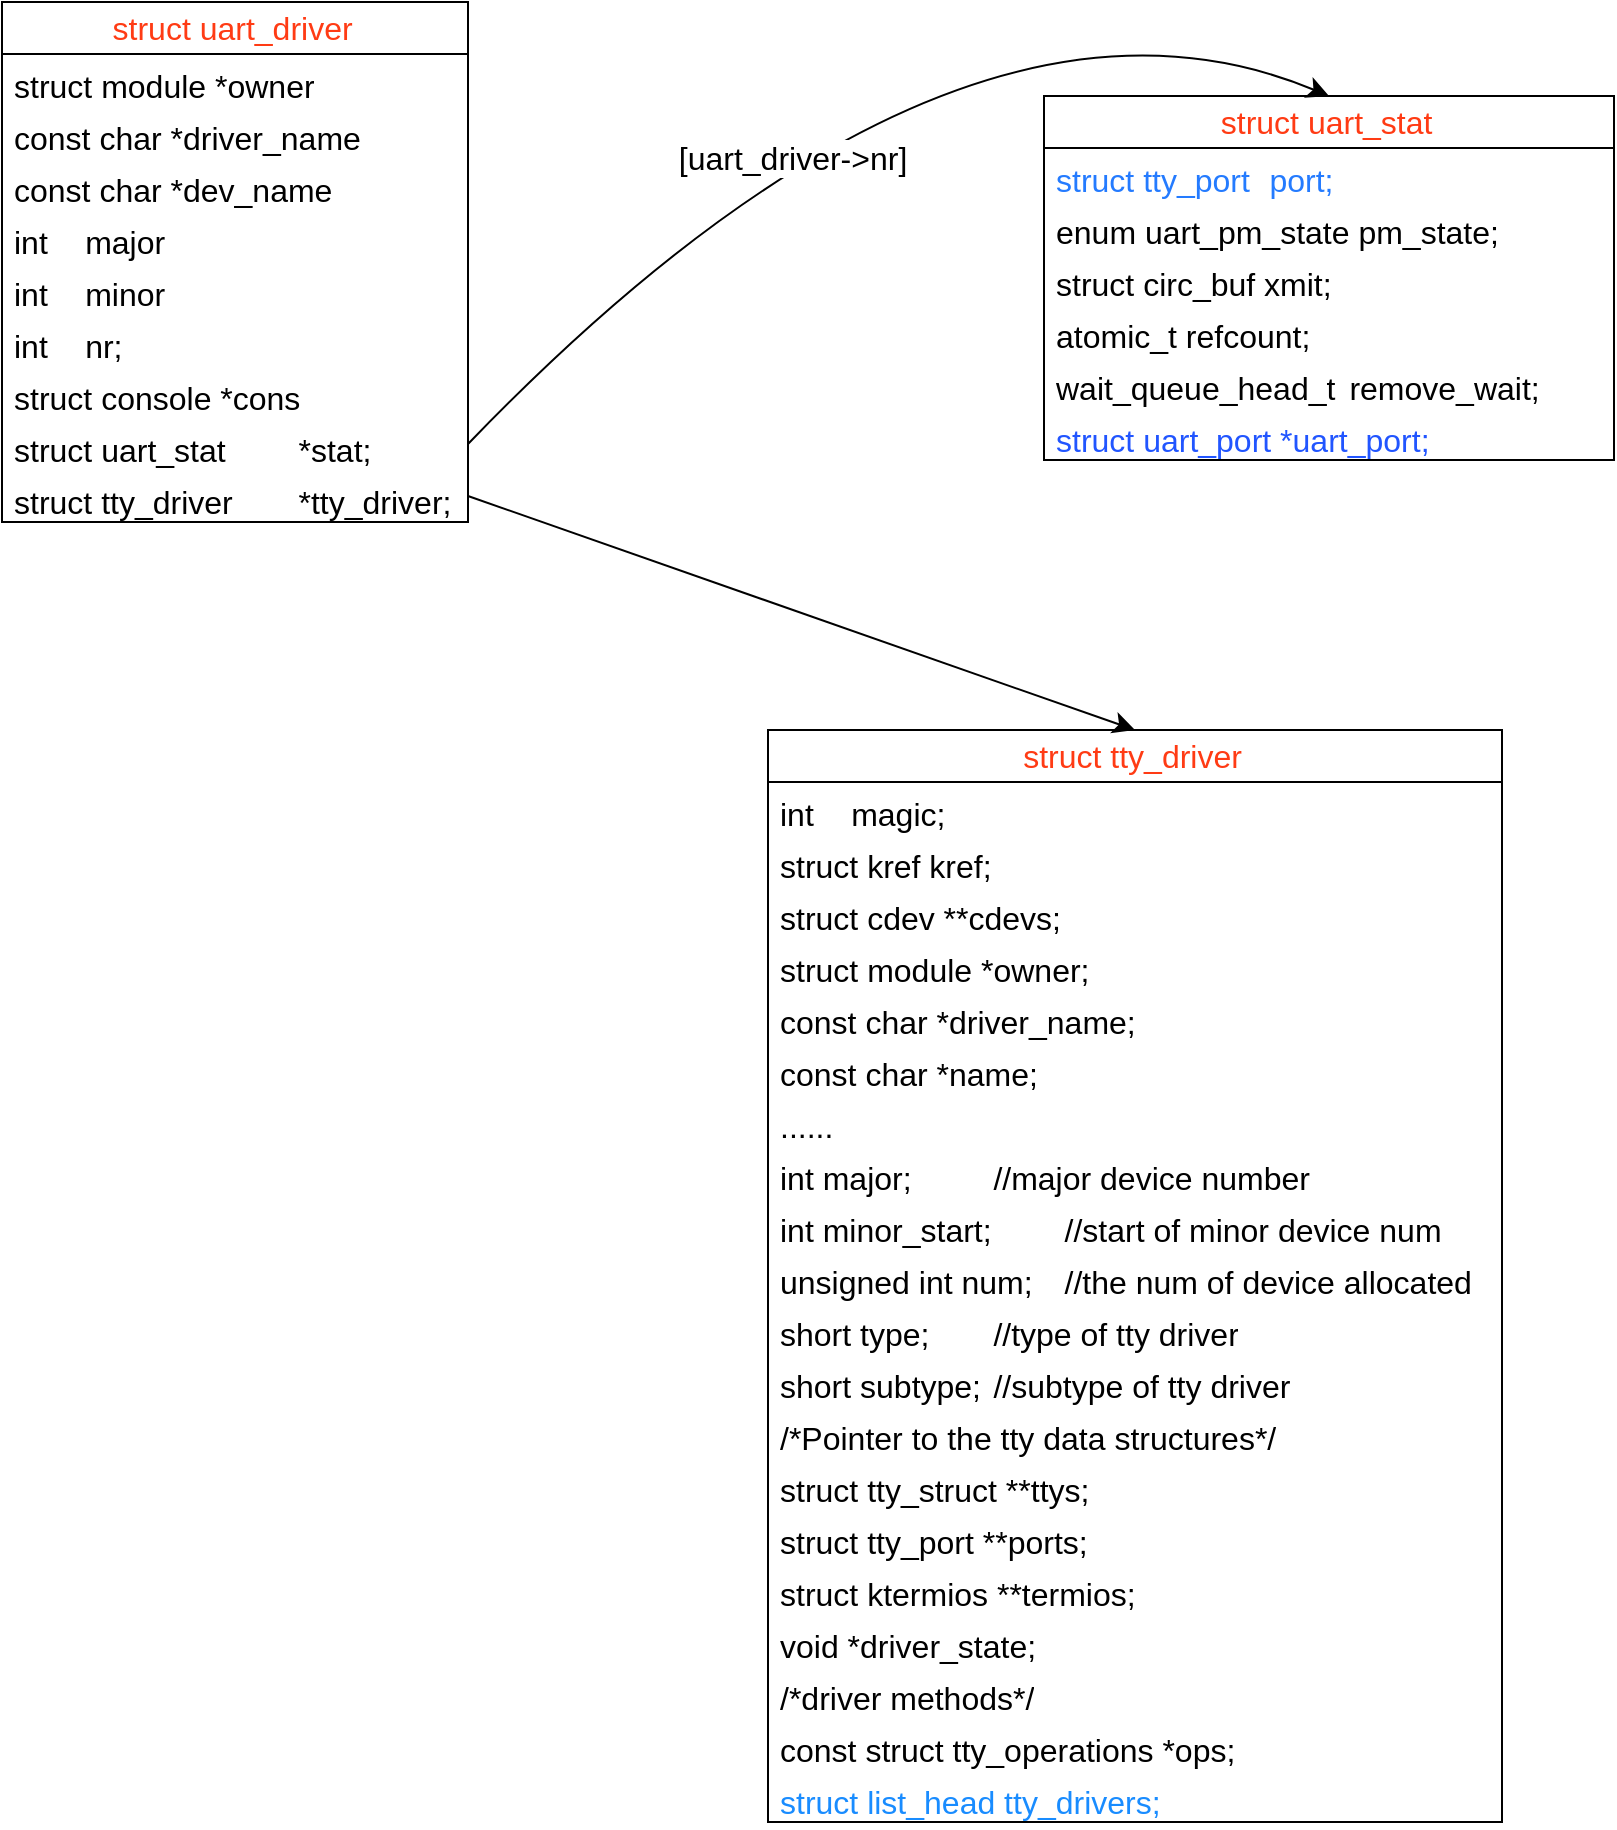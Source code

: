 <mxfile version="22.0.8" type="github">
  <diagram name="第 1 页" id="poyMkVzFCrn7jMh5MYYf">
    <mxGraphModel dx="1450" dy="1015" grid="0" gridSize="10" guides="1" tooltips="1" connect="1" arrows="1" fold="1" page="0" pageScale="1" pageWidth="827" pageHeight="1169" math="0" shadow="0">
      <root>
        <mxCell id="0" />
        <mxCell id="1" parent="0" />
        <mxCell id="u355SEzvm3KZrvOC773--2" value="&lt;font color=&quot;#ff3b14&quot;&gt;struct uart_driver&amp;nbsp;&lt;/font&gt;" style="swimlane;fontStyle=0;childLayout=stackLayout;horizontal=1;startSize=26;fillColor=none;horizontalStack=0;resizeParent=1;resizeParentMax=0;resizeLast=0;collapsible=1;marginBottom=0;html=1;fontSize=16;" vertex="1" parent="1">
          <mxGeometry x="-71" y="-1" width="233" height="260" as="geometry" />
        </mxCell>
        <mxCell id="u355SEzvm3KZrvOC773--5" value="struct module *owner" style="text;strokeColor=none;fillColor=none;align=left;verticalAlign=top;spacingLeft=4;spacingRight=4;overflow=hidden;rotatable=0;points=[[0,0.5],[1,0.5]];portConstraint=eastwest;whiteSpace=wrap;html=1;fontSize=16;" vertex="1" parent="u355SEzvm3KZrvOC773--2">
          <mxGeometry y="26" width="233" height="26" as="geometry" />
        </mxCell>
        <mxCell id="u355SEzvm3KZrvOC773--6" value="const char *driver_name" style="text;strokeColor=none;fillColor=none;align=left;verticalAlign=top;spacingLeft=4;spacingRight=4;overflow=hidden;rotatable=0;points=[[0,0.5],[1,0.5]];portConstraint=eastwest;whiteSpace=wrap;html=1;fontSize=16;" vertex="1" parent="u355SEzvm3KZrvOC773--2">
          <mxGeometry y="52" width="233" height="26" as="geometry" />
        </mxCell>
        <mxCell id="u355SEzvm3KZrvOC773--7" value="const char *dev_name" style="text;strokeColor=none;fillColor=none;align=left;verticalAlign=top;spacingLeft=4;spacingRight=4;overflow=hidden;rotatable=0;points=[[0,0.5],[1,0.5]];portConstraint=eastwest;whiteSpace=wrap;html=1;fontSize=16;" vertex="1" parent="u355SEzvm3KZrvOC773--2">
          <mxGeometry y="78" width="233" height="26" as="geometry" />
        </mxCell>
        <mxCell id="u355SEzvm3KZrvOC773--8" value="int&lt;span style=&quot;white-space: pre;&quot;&gt;&#x9;&lt;/span&gt;major" style="text;strokeColor=none;fillColor=none;align=left;verticalAlign=top;spacingLeft=4;spacingRight=4;overflow=hidden;rotatable=0;points=[[0,0.5],[1,0.5]];portConstraint=eastwest;whiteSpace=wrap;html=1;fontSize=16;" vertex="1" parent="u355SEzvm3KZrvOC773--2">
          <mxGeometry y="104" width="233" height="26" as="geometry" />
        </mxCell>
        <mxCell id="u355SEzvm3KZrvOC773--9" value="int&amp;nbsp;&lt;span style=&quot;white-space: pre;&quot;&gt;&#x9;&lt;/span&gt;minor" style="text;strokeColor=none;fillColor=none;align=left;verticalAlign=top;spacingLeft=4;spacingRight=4;overflow=hidden;rotatable=0;points=[[0,0.5],[1,0.5]];portConstraint=eastwest;whiteSpace=wrap;html=1;fontSize=16;" vertex="1" parent="u355SEzvm3KZrvOC773--2">
          <mxGeometry y="130" width="233" height="26" as="geometry" />
        </mxCell>
        <mxCell id="u355SEzvm3KZrvOC773--46" value="int&lt;span style=&quot;white-space: pre;&quot;&gt;&#x9;&lt;/span&gt;nr;" style="text;strokeColor=none;fillColor=none;align=left;verticalAlign=top;spacingLeft=4;spacingRight=4;overflow=hidden;rotatable=0;points=[[0,0.5],[1,0.5]];portConstraint=eastwest;whiteSpace=wrap;html=1;fontSize=16;" vertex="1" parent="u355SEzvm3KZrvOC773--2">
          <mxGeometry y="156" width="233" height="26" as="geometry" />
        </mxCell>
        <mxCell id="u355SEzvm3KZrvOC773--10" value="struct console *cons" style="text;strokeColor=none;fillColor=none;align=left;verticalAlign=top;spacingLeft=4;spacingRight=4;overflow=hidden;rotatable=0;points=[[0,0.5],[1,0.5]];portConstraint=eastwest;whiteSpace=wrap;html=1;fontSize=16;" vertex="1" parent="u355SEzvm3KZrvOC773--2">
          <mxGeometry y="182" width="233" height="26" as="geometry" />
        </mxCell>
        <mxCell id="u355SEzvm3KZrvOC773--12" value="struct uart_stat&lt;span style=&quot;white-space: pre;&quot;&gt;&#x9;&lt;/span&gt;*stat;" style="text;strokeColor=none;fillColor=none;align=left;verticalAlign=top;spacingLeft=4;spacingRight=4;overflow=hidden;rotatable=0;points=[[0,0.5],[1,0.5]];portConstraint=eastwest;whiteSpace=wrap;html=1;fontSize=16;" vertex="1" parent="u355SEzvm3KZrvOC773--2">
          <mxGeometry y="208" width="233" height="26" as="geometry" />
        </mxCell>
        <mxCell id="u355SEzvm3KZrvOC773--11" value="struct tty_driver&lt;span style=&quot;white-space: pre;&quot;&gt;&#x9;&lt;/span&gt;*tty_driver;" style="text;strokeColor=none;fillColor=none;align=left;verticalAlign=top;spacingLeft=4;spacingRight=4;overflow=hidden;rotatable=0;points=[[0,0.5],[1,0.5]];portConstraint=eastwest;whiteSpace=wrap;html=1;fontSize=16;" vertex="1" parent="u355SEzvm3KZrvOC773--2">
          <mxGeometry y="234" width="233" height="26" as="geometry" />
        </mxCell>
        <mxCell id="u355SEzvm3KZrvOC773--13" value="&lt;font color=&quot;#ff3b14&quot;&gt;struct tty_driver&amp;nbsp;&lt;/font&gt;" style="swimlane;fontStyle=0;childLayout=stackLayout;horizontal=1;startSize=26;fillColor=none;horizontalStack=0;resizeParent=1;resizeParentMax=0;resizeLast=0;collapsible=1;marginBottom=0;html=1;fontSize=16;" vertex="1" parent="1">
          <mxGeometry x="312" y="363" width="367" height="546" as="geometry" />
        </mxCell>
        <mxCell id="u355SEzvm3KZrvOC773--14" value="int&lt;span style=&quot;white-space: pre;&quot;&gt;&#x9;&lt;/span&gt;magic;" style="text;strokeColor=none;fillColor=none;align=left;verticalAlign=top;spacingLeft=4;spacingRight=4;overflow=hidden;rotatable=0;points=[[0,0.5],[1,0.5]];portConstraint=eastwest;whiteSpace=wrap;html=1;fontSize=16;" vertex="1" parent="u355SEzvm3KZrvOC773--13">
          <mxGeometry y="26" width="367" height="26" as="geometry" />
        </mxCell>
        <mxCell id="u355SEzvm3KZrvOC773--15" value="struct kref kref;" style="text;strokeColor=none;fillColor=none;align=left;verticalAlign=top;spacingLeft=4;spacingRight=4;overflow=hidden;rotatable=0;points=[[0,0.5],[1,0.5]];portConstraint=eastwest;whiteSpace=wrap;html=1;fontSize=16;" vertex="1" parent="u355SEzvm3KZrvOC773--13">
          <mxGeometry y="52" width="367" height="26" as="geometry" />
        </mxCell>
        <mxCell id="u355SEzvm3KZrvOC773--16" value="struct cdev **cdevs;" style="text;strokeColor=none;fillColor=none;align=left;verticalAlign=top;spacingLeft=4;spacingRight=4;overflow=hidden;rotatable=0;points=[[0,0.5],[1,0.5]];portConstraint=eastwest;whiteSpace=wrap;html=1;fontSize=16;" vertex="1" parent="u355SEzvm3KZrvOC773--13">
          <mxGeometry y="78" width="367" height="26" as="geometry" />
        </mxCell>
        <mxCell id="u355SEzvm3KZrvOC773--17" value="struct module *owner;" style="text;strokeColor=none;fillColor=none;align=left;verticalAlign=top;spacingLeft=4;spacingRight=4;overflow=hidden;rotatable=0;points=[[0,0.5],[1,0.5]];portConstraint=eastwest;whiteSpace=wrap;html=1;fontSize=16;" vertex="1" parent="u355SEzvm3KZrvOC773--13">
          <mxGeometry y="104" width="367" height="26" as="geometry" />
        </mxCell>
        <mxCell id="u355SEzvm3KZrvOC773--18" value="const char *driver_name;" style="text;strokeColor=none;fillColor=none;align=left;verticalAlign=top;spacingLeft=4;spacingRight=4;overflow=hidden;rotatable=0;points=[[0,0.5],[1,0.5]];portConstraint=eastwest;whiteSpace=wrap;html=1;fontSize=16;" vertex="1" parent="u355SEzvm3KZrvOC773--13">
          <mxGeometry y="130" width="367" height="26" as="geometry" />
        </mxCell>
        <mxCell id="u355SEzvm3KZrvOC773--19" value="const char *name;" style="text;strokeColor=none;fillColor=none;align=left;verticalAlign=top;spacingLeft=4;spacingRight=4;overflow=hidden;rotatable=0;points=[[0,0.5],[1,0.5]];portConstraint=eastwest;whiteSpace=wrap;html=1;fontSize=16;" vertex="1" parent="u355SEzvm3KZrvOC773--13">
          <mxGeometry y="156" width="367" height="26" as="geometry" />
        </mxCell>
        <mxCell id="u355SEzvm3KZrvOC773--20" value="......" style="text;strokeColor=none;fillColor=none;align=left;verticalAlign=top;spacingLeft=4;spacingRight=4;overflow=hidden;rotatable=0;points=[[0,0.5],[1,0.5]];portConstraint=eastwest;whiteSpace=wrap;html=1;fontSize=16;" vertex="1" parent="u355SEzvm3KZrvOC773--13">
          <mxGeometry y="182" width="367" height="26" as="geometry" />
        </mxCell>
        <mxCell id="u355SEzvm3KZrvOC773--21" value="int major;&lt;span style=&quot;white-space: pre;&quot;&gt;&#x9;&lt;/span&gt;&lt;span style=&quot;white-space: pre;&quot;&gt;&#x9;&lt;/span&gt;//major device number" style="text;strokeColor=none;fillColor=none;align=left;verticalAlign=top;spacingLeft=4;spacingRight=4;overflow=hidden;rotatable=0;points=[[0,0.5],[1,0.5]];portConstraint=eastwest;whiteSpace=wrap;html=1;fontSize=16;" vertex="1" parent="u355SEzvm3KZrvOC773--13">
          <mxGeometry y="208" width="367" height="26" as="geometry" />
        </mxCell>
        <mxCell id="u355SEzvm3KZrvOC773--23" value="int minor_start;&lt;span style=&quot;white-space: pre;&quot;&gt;&#x9;&lt;/span&gt;//start of minor device num" style="text;strokeColor=none;fillColor=none;align=left;verticalAlign=top;spacingLeft=4;spacingRight=4;overflow=hidden;rotatable=0;points=[[0,0.5],[1,0.5]];portConstraint=eastwest;whiteSpace=wrap;html=1;fontSize=16;" vertex="1" parent="u355SEzvm3KZrvOC773--13">
          <mxGeometry y="234" width="367" height="26" as="geometry" />
        </mxCell>
        <mxCell id="u355SEzvm3KZrvOC773--24" value="unsigned int num;&lt;span style=&quot;white-space: pre;&quot;&gt;&#x9;&lt;/span&gt;//the num of device allocated" style="text;strokeColor=none;fillColor=none;align=left;verticalAlign=top;spacingLeft=4;spacingRight=4;overflow=hidden;rotatable=0;points=[[0,0.5],[1,0.5]];portConstraint=eastwest;whiteSpace=wrap;html=1;fontSize=16;" vertex="1" parent="u355SEzvm3KZrvOC773--13">
          <mxGeometry y="260" width="367" height="26" as="geometry" />
        </mxCell>
        <mxCell id="u355SEzvm3KZrvOC773--25" value="short type;&lt;span style=&quot;white-space: pre;&quot;&gt;&#x9;&lt;/span&gt;//type of tty driver" style="text;strokeColor=none;fillColor=none;align=left;verticalAlign=top;spacingLeft=4;spacingRight=4;overflow=hidden;rotatable=0;points=[[0,0.5],[1,0.5]];portConstraint=eastwest;whiteSpace=wrap;html=1;fontSize=16;" vertex="1" parent="u355SEzvm3KZrvOC773--13">
          <mxGeometry y="286" width="367" height="26" as="geometry" />
        </mxCell>
        <mxCell id="u355SEzvm3KZrvOC773--26" value="short subtype;&lt;span style=&quot;white-space: pre;&quot;&gt;&#x9;&lt;/span&gt;//subtype of tty driver" style="text;strokeColor=none;fillColor=none;align=left;verticalAlign=top;spacingLeft=4;spacingRight=4;overflow=hidden;rotatable=0;points=[[0,0.5],[1,0.5]];portConstraint=eastwest;whiteSpace=wrap;html=1;fontSize=16;" vertex="1" parent="u355SEzvm3KZrvOC773--13">
          <mxGeometry y="312" width="367" height="26" as="geometry" />
        </mxCell>
        <mxCell id="u355SEzvm3KZrvOC773--27" value="/*Pointer to the tty data structures*/" style="text;strokeColor=none;fillColor=none;align=left;verticalAlign=top;spacingLeft=4;spacingRight=4;overflow=hidden;rotatable=0;points=[[0,0.5],[1,0.5]];portConstraint=eastwest;whiteSpace=wrap;html=1;fontSize=16;" vertex="1" parent="u355SEzvm3KZrvOC773--13">
          <mxGeometry y="338" width="367" height="26" as="geometry" />
        </mxCell>
        <mxCell id="u355SEzvm3KZrvOC773--28" value="struct tty_struct **ttys;" style="text;strokeColor=none;fillColor=none;align=left;verticalAlign=top;spacingLeft=4;spacingRight=4;overflow=hidden;rotatable=0;points=[[0,0.5],[1,0.5]];portConstraint=eastwest;whiteSpace=wrap;html=1;fontSize=16;" vertex="1" parent="u355SEzvm3KZrvOC773--13">
          <mxGeometry y="364" width="367" height="26" as="geometry" />
        </mxCell>
        <mxCell id="u355SEzvm3KZrvOC773--29" value="struct tty_port **ports;" style="text;strokeColor=none;fillColor=none;align=left;verticalAlign=top;spacingLeft=4;spacingRight=4;overflow=hidden;rotatable=0;points=[[0,0.5],[1,0.5]];portConstraint=eastwest;whiteSpace=wrap;html=1;fontSize=16;" vertex="1" parent="u355SEzvm3KZrvOC773--13">
          <mxGeometry y="390" width="367" height="26" as="geometry" />
        </mxCell>
        <mxCell id="u355SEzvm3KZrvOC773--30" value="struct ktermios **termios;" style="text;strokeColor=none;fillColor=none;align=left;verticalAlign=top;spacingLeft=4;spacingRight=4;overflow=hidden;rotatable=0;points=[[0,0.5],[1,0.5]];portConstraint=eastwest;whiteSpace=wrap;html=1;fontSize=16;" vertex="1" parent="u355SEzvm3KZrvOC773--13">
          <mxGeometry y="416" width="367" height="26" as="geometry" />
        </mxCell>
        <mxCell id="u355SEzvm3KZrvOC773--31" value="void *driver_state;" style="text;strokeColor=none;fillColor=none;align=left;verticalAlign=top;spacingLeft=4;spacingRight=4;overflow=hidden;rotatable=0;points=[[0,0.5],[1,0.5]];portConstraint=eastwest;whiteSpace=wrap;html=1;fontSize=16;" vertex="1" parent="u355SEzvm3KZrvOC773--13">
          <mxGeometry y="442" width="367" height="26" as="geometry" />
        </mxCell>
        <mxCell id="u355SEzvm3KZrvOC773--32" value="/*driver methods*/" style="text;strokeColor=none;fillColor=none;align=left;verticalAlign=top;spacingLeft=4;spacingRight=4;overflow=hidden;rotatable=0;points=[[0,0.5],[1,0.5]];portConstraint=eastwest;whiteSpace=wrap;html=1;fontSize=16;" vertex="1" parent="u355SEzvm3KZrvOC773--13">
          <mxGeometry y="468" width="367" height="26" as="geometry" />
        </mxCell>
        <mxCell id="u355SEzvm3KZrvOC773--33" value="const struct tty_operations *ops;" style="text;strokeColor=none;fillColor=none;align=left;verticalAlign=top;spacingLeft=4;spacingRight=4;overflow=hidden;rotatable=0;points=[[0,0.5],[1,0.5]];portConstraint=eastwest;whiteSpace=wrap;html=1;fontSize=16;" vertex="1" parent="u355SEzvm3KZrvOC773--13">
          <mxGeometry y="494" width="367" height="26" as="geometry" />
        </mxCell>
        <mxCell id="u355SEzvm3KZrvOC773--34" value="&lt;font color=&quot;#198cff&quot;&gt;struct list_head tty_drivers;&lt;/font&gt;" style="text;strokeColor=none;fillColor=none;align=left;verticalAlign=top;spacingLeft=4;spacingRight=4;overflow=hidden;rotatable=0;points=[[0,0.5],[1,0.5]];portConstraint=eastwest;whiteSpace=wrap;html=1;fontSize=16;" vertex="1" parent="u355SEzvm3KZrvOC773--13">
          <mxGeometry y="520" width="367" height="26" as="geometry" />
        </mxCell>
        <mxCell id="u355SEzvm3KZrvOC773--22" style="edgeStyle=none;curved=1;rounded=0;orthogonalLoop=1;jettySize=auto;html=1;exitX=1;exitY=0.5;exitDx=0;exitDy=0;entryX=0.5;entryY=0;entryDx=0;entryDy=0;fontSize=12;startSize=8;endSize=8;" edge="1" parent="1" source="u355SEzvm3KZrvOC773--11" target="u355SEzvm3KZrvOC773--13">
          <mxGeometry relative="1" as="geometry">
            <Array as="points">
              <mxPoint x="255" y="279" />
            </Array>
          </mxGeometry>
        </mxCell>
        <mxCell id="u355SEzvm3KZrvOC773--35" value="&lt;font color=&quot;#ff3b14&quot;&gt;struct uart_stat&amp;nbsp;&lt;/font&gt;" style="swimlane;fontStyle=0;childLayout=stackLayout;horizontal=1;startSize=26;fillColor=none;horizontalStack=0;resizeParent=1;resizeParentMax=0;resizeLast=0;collapsible=1;marginBottom=0;html=1;fontSize=16;" vertex="1" parent="1">
          <mxGeometry x="450" y="46" width="285" height="182" as="geometry" />
        </mxCell>
        <mxCell id="u355SEzvm3KZrvOC773--36" value="&lt;font color=&quot;#247bff&quot;&gt;struct tty_port&lt;span style=&quot;white-space: pre;&quot;&gt;&#x9;&lt;/span&gt;port;&lt;/font&gt;" style="text;strokeColor=none;fillColor=none;align=left;verticalAlign=top;spacingLeft=4;spacingRight=4;overflow=hidden;rotatable=0;points=[[0,0.5],[1,0.5]];portConstraint=eastwest;whiteSpace=wrap;html=1;fontSize=16;" vertex="1" parent="u355SEzvm3KZrvOC773--35">
          <mxGeometry y="26" width="285" height="26" as="geometry" />
        </mxCell>
        <mxCell id="u355SEzvm3KZrvOC773--37" value="enum uart_pm_state pm_state;" style="text;strokeColor=none;fillColor=none;align=left;verticalAlign=top;spacingLeft=4;spacingRight=4;overflow=hidden;rotatable=0;points=[[0,0.5],[1,0.5]];portConstraint=eastwest;whiteSpace=wrap;html=1;fontSize=16;" vertex="1" parent="u355SEzvm3KZrvOC773--35">
          <mxGeometry y="52" width="285" height="26" as="geometry" />
        </mxCell>
        <mxCell id="u355SEzvm3KZrvOC773--38" value="struct circ_buf xmit;" style="text;strokeColor=none;fillColor=none;align=left;verticalAlign=top;spacingLeft=4;spacingRight=4;overflow=hidden;rotatable=0;points=[[0,0.5],[1,0.5]];portConstraint=eastwest;whiteSpace=wrap;html=1;fontSize=16;" vertex="1" parent="u355SEzvm3KZrvOC773--35">
          <mxGeometry y="78" width="285" height="26" as="geometry" />
        </mxCell>
        <mxCell id="u355SEzvm3KZrvOC773--40" value="atomic_t refcount;" style="text;strokeColor=none;fillColor=none;align=left;verticalAlign=top;spacingLeft=4;spacingRight=4;overflow=hidden;rotatable=0;points=[[0,0.5],[1,0.5]];portConstraint=eastwest;whiteSpace=wrap;html=1;fontSize=16;" vertex="1" parent="u355SEzvm3KZrvOC773--35">
          <mxGeometry y="104" width="285" height="26" as="geometry" />
        </mxCell>
        <mxCell id="u355SEzvm3KZrvOC773--41" value="wait_queue_head_t&lt;span style=&quot;white-space: pre;&quot;&gt;&#x9;&lt;/span&gt;&amp;nbsp;remove_wait;" style="text;strokeColor=none;fillColor=none;align=left;verticalAlign=top;spacingLeft=4;spacingRight=4;overflow=hidden;rotatable=0;points=[[0,0.5],[1,0.5]];portConstraint=eastwest;whiteSpace=wrap;html=1;fontSize=16;" vertex="1" parent="u355SEzvm3KZrvOC773--35">
          <mxGeometry y="130" width="285" height="26" as="geometry" />
        </mxCell>
        <mxCell id="u355SEzvm3KZrvOC773--42" value="&lt;font color=&quot;#2155ff&quot;&gt;struct uart_port *uart_port;&lt;/font&gt;" style="text;strokeColor=none;fillColor=none;align=left;verticalAlign=top;spacingLeft=4;spacingRight=4;overflow=hidden;rotatable=0;points=[[0,0.5],[1,0.5]];portConstraint=eastwest;whiteSpace=wrap;html=1;fontSize=16;" vertex="1" parent="u355SEzvm3KZrvOC773--35">
          <mxGeometry y="156" width="285" height="26" as="geometry" />
        </mxCell>
        <mxCell id="u355SEzvm3KZrvOC773--44" style="edgeStyle=none;curved=1;rounded=0;orthogonalLoop=1;jettySize=auto;html=1;exitX=1;exitY=0.5;exitDx=0;exitDy=0;entryX=0.5;entryY=0;entryDx=0;entryDy=0;fontSize=12;startSize=8;endSize=8;" edge="1" parent="1" source="u355SEzvm3KZrvOC773--12" target="u355SEzvm3KZrvOC773--35">
          <mxGeometry relative="1" as="geometry">
            <Array as="points">
              <mxPoint x="405" y="-32" />
            </Array>
          </mxGeometry>
        </mxCell>
        <mxCell id="u355SEzvm3KZrvOC773--47" value="[uart_driver-&amp;gt;nr]" style="edgeLabel;html=1;align=center;verticalAlign=middle;resizable=0;points=[];fontSize=16;" vertex="1" connectable="0" parent="u355SEzvm3KZrvOC773--44">
          <mxGeometry x="-0.222" y="-17" relative="1" as="geometry">
            <mxPoint as="offset" />
          </mxGeometry>
        </mxCell>
      </root>
    </mxGraphModel>
  </diagram>
</mxfile>
